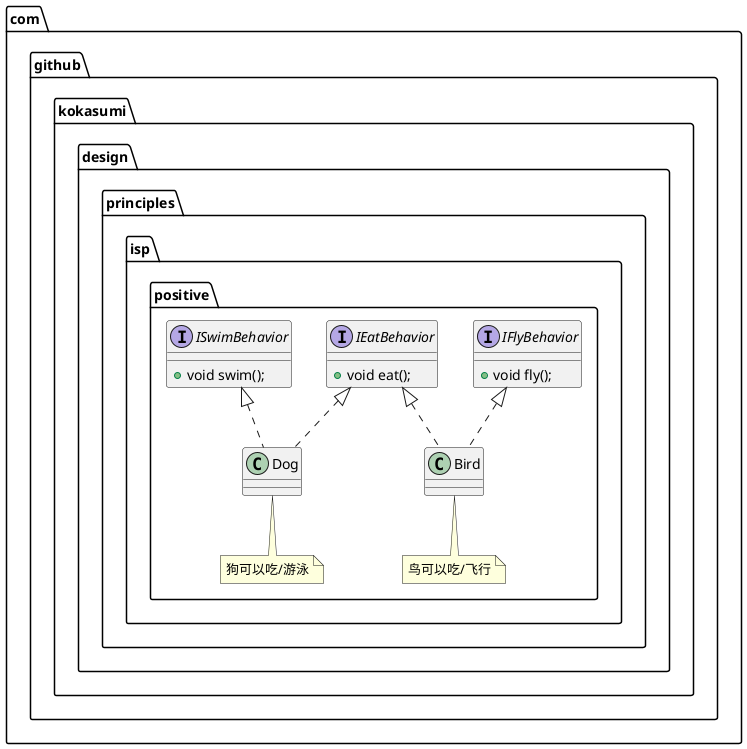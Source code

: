 @startuml
package com.github.kokasumi.design.principles.isp.positive {
    interface IEatBehavior {
        + void eat();
    }
    interface IFlyBehavior {
        + void fly();
    }
    interface ISwimBehavior {
        + void swim();
    }
    class Bird implements IEatBehavior, IFlyBehavior {}
    note bottom of Bird: 鸟可以吃/飞行
    class Dog implements IEatBehavior, ISwimBehavior {}
    note bottom of Dog: 狗可以吃/游泳
}
@enduml